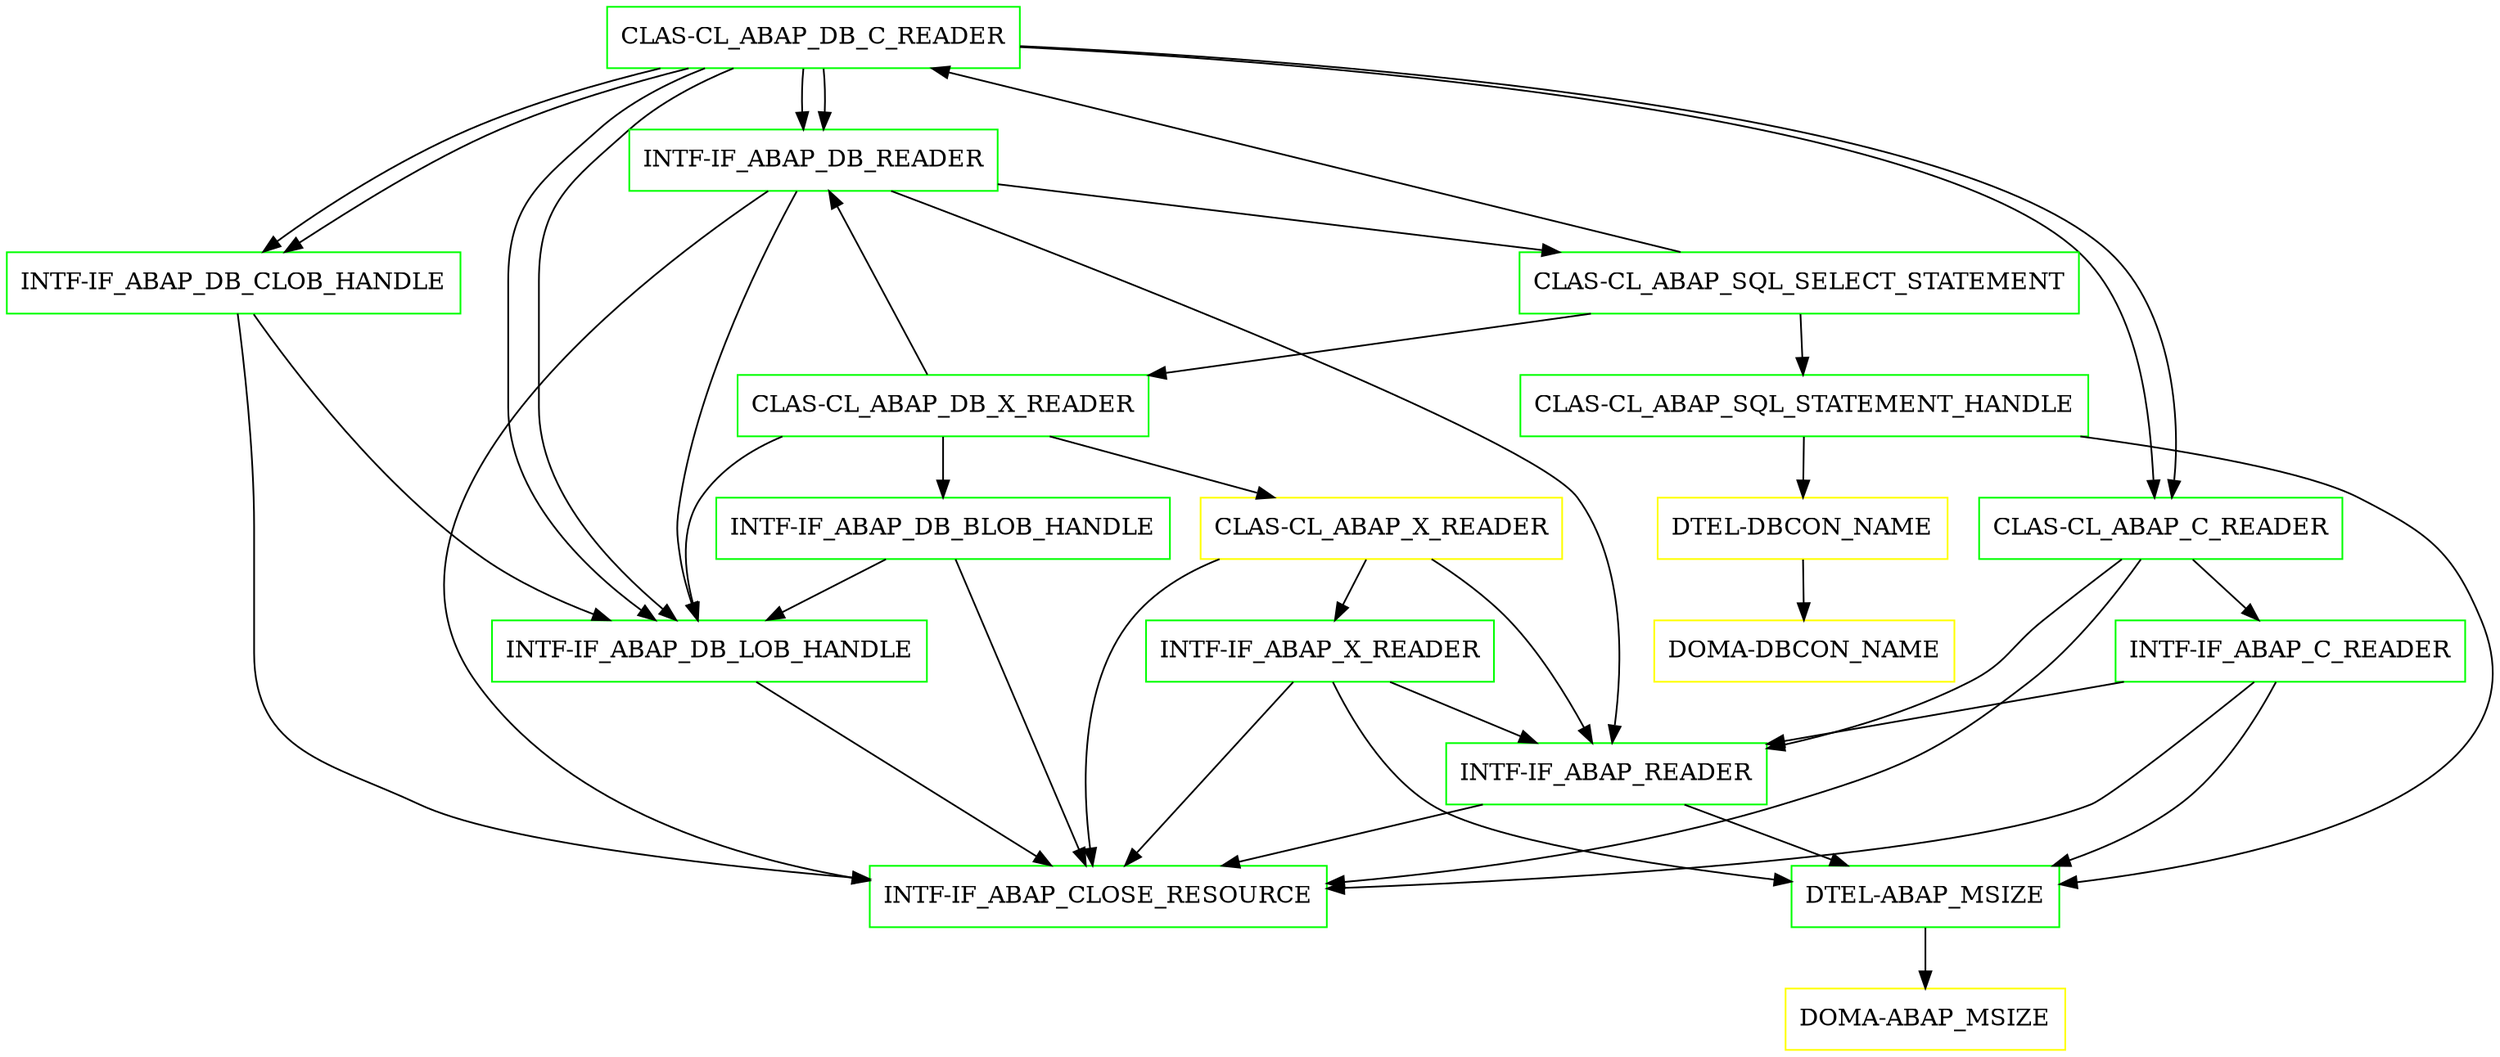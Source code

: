 digraph G {
  "CLAS-CL_ABAP_DB_C_READER" [shape=box,color=green];
  "INTF-IF_ABAP_DB_LOB_HANDLE" [shape=box,color=green,URL="./INTF_IF_ABAP_DB_LOB_HANDLE.html"];
  "INTF-IF_ABAP_CLOSE_RESOURCE" [shape=box,color=green,URL="./INTF_IF_ABAP_CLOSE_RESOURCE.html"];
  "INTF-IF_ABAP_DB_CLOB_HANDLE" [shape=box,color=green,URL="./INTF_IF_ABAP_DB_CLOB_HANDLE.html"];
  "INTF-IF_ABAP_DB_READER" [shape=box,color=green,URL="./INTF_IF_ABAP_DB_READER.html"];
  "CLAS-CL_ABAP_SQL_SELECT_STATEMENT" [shape=box,color=green,URL="./CLAS_CL_ABAP_SQL_SELECT_STATEMENT.html"];
  "CLAS-CL_ABAP_DB_X_READER" [shape=box,color=green,URL="./CLAS_CL_ABAP_DB_X_READER.html"];
  "INTF-IF_ABAP_DB_BLOB_HANDLE" [shape=box,color=green,URL="./INTF_IF_ABAP_DB_BLOB_HANDLE.html"];
  "CLAS-CL_ABAP_X_READER" [shape=box,color=yellow,URL="./CLAS_CL_ABAP_X_READER.html"];
  "INTF-IF_ABAP_X_READER" [shape=box,color=green,URL="./INTF_IF_ABAP_X_READER.html"];
  "INTF-IF_ABAP_READER" [shape=box,color=green,URL="./INTF_IF_ABAP_READER.html"];
  "DTEL-ABAP_MSIZE" [shape=box,color=green,URL="./DTEL_ABAP_MSIZE.html"];
  "DOMA-ABAP_MSIZE" [shape=box,color=yellow,URL="./DOMA_ABAP_MSIZE.html"];
  "CLAS-CL_ABAP_DB_C_READER" [shape=box,color=green,URL="./CLAS_CL_ABAP_DB_C_READER.html"];
  "CLAS-CL_ABAP_C_READER" [shape=box,color=green,URL="./CLAS_CL_ABAP_C_READER.html"];
  "INTF-IF_ABAP_C_READER" [shape=box,color=green,URL="./INTF_IF_ABAP_C_READER.html"];
  "CLAS-CL_ABAP_SQL_STATEMENT_HANDLE" [shape=box,color=green,URL="./CLAS_CL_ABAP_SQL_STATEMENT_HANDLE.html"];
  "DTEL-DBCON_NAME" [shape=box,color=yellow,URL="./DTEL_DBCON_NAME.html"];
  "DOMA-DBCON_NAME" [shape=box,color=yellow,URL="./DOMA_DBCON_NAME.html"];
  "CLAS-CL_ABAP_DB_C_READER" -> "CLAS-CL_ABAP_C_READER";
  "CLAS-CL_ABAP_DB_C_READER" -> "INTF-IF_ABAP_DB_READER";
  "CLAS-CL_ABAP_DB_C_READER" -> "INTF-IF_ABAP_DB_CLOB_HANDLE";
  "CLAS-CL_ABAP_DB_C_READER" -> "INTF-IF_ABAP_DB_LOB_HANDLE";
  "INTF-IF_ABAP_DB_LOB_HANDLE" -> "INTF-IF_ABAP_CLOSE_RESOURCE";
  "INTF-IF_ABAP_DB_CLOB_HANDLE" -> "INTF-IF_ABAP_CLOSE_RESOURCE";
  "INTF-IF_ABAP_DB_CLOB_HANDLE" -> "INTF-IF_ABAP_DB_LOB_HANDLE";
  "INTF-IF_ABAP_DB_READER" -> "INTF-IF_ABAP_CLOSE_RESOURCE";
  "INTF-IF_ABAP_DB_READER" -> "INTF-IF_ABAP_READER";
  "INTF-IF_ABAP_DB_READER" -> "CLAS-CL_ABAP_SQL_SELECT_STATEMENT";
  "INTF-IF_ABAP_DB_READER" -> "INTF-IF_ABAP_DB_LOB_HANDLE";
  "CLAS-CL_ABAP_SQL_SELECT_STATEMENT" -> "CLAS-CL_ABAP_SQL_STATEMENT_HANDLE";
  "CLAS-CL_ABAP_SQL_SELECT_STATEMENT" -> "CLAS-CL_ABAP_DB_C_READER";
  "CLAS-CL_ABAP_SQL_SELECT_STATEMENT" -> "CLAS-CL_ABAP_DB_X_READER";
  "CLAS-CL_ABAP_DB_X_READER" -> "CLAS-CL_ABAP_X_READER";
  "CLAS-CL_ABAP_DB_X_READER" -> "INTF-IF_ABAP_DB_READER";
  "CLAS-CL_ABAP_DB_X_READER" -> "INTF-IF_ABAP_DB_BLOB_HANDLE";
  "CLAS-CL_ABAP_DB_X_READER" -> "INTF-IF_ABAP_DB_LOB_HANDLE";
  "INTF-IF_ABAP_DB_BLOB_HANDLE" -> "INTF-IF_ABAP_CLOSE_RESOURCE";
  "INTF-IF_ABAP_DB_BLOB_HANDLE" -> "INTF-IF_ABAP_DB_LOB_HANDLE";
  "CLAS-CL_ABAP_X_READER" -> "INTF-IF_ABAP_CLOSE_RESOURCE";
  "CLAS-CL_ABAP_X_READER" -> "INTF-IF_ABAP_READER";
  "CLAS-CL_ABAP_X_READER" -> "INTF-IF_ABAP_X_READER";
  "INTF-IF_ABAP_X_READER" -> "DTEL-ABAP_MSIZE";
  "INTF-IF_ABAP_X_READER" -> "INTF-IF_ABAP_CLOSE_RESOURCE";
  "INTF-IF_ABAP_X_READER" -> "INTF-IF_ABAP_READER";
  "INTF-IF_ABAP_READER" -> "DTEL-ABAP_MSIZE";
  "INTF-IF_ABAP_READER" -> "INTF-IF_ABAP_CLOSE_RESOURCE";
  "DTEL-ABAP_MSIZE" -> "DOMA-ABAP_MSIZE";
  "CLAS-CL_ABAP_DB_C_READER" -> "CLAS-CL_ABAP_C_READER";
  "CLAS-CL_ABAP_DB_C_READER" -> "INTF-IF_ABAP_DB_READER";
  "CLAS-CL_ABAP_DB_C_READER" -> "INTF-IF_ABAP_DB_CLOB_HANDLE";
  "CLAS-CL_ABAP_DB_C_READER" -> "INTF-IF_ABAP_DB_LOB_HANDLE";
  "CLAS-CL_ABAP_C_READER" -> "INTF-IF_ABAP_CLOSE_RESOURCE";
  "CLAS-CL_ABAP_C_READER" -> "INTF-IF_ABAP_READER";
  "CLAS-CL_ABAP_C_READER" -> "INTF-IF_ABAP_C_READER";
  "INTF-IF_ABAP_C_READER" -> "DTEL-ABAP_MSIZE";
  "INTF-IF_ABAP_C_READER" -> "INTF-IF_ABAP_CLOSE_RESOURCE";
  "INTF-IF_ABAP_C_READER" -> "INTF-IF_ABAP_READER";
  "CLAS-CL_ABAP_SQL_STATEMENT_HANDLE" -> "DTEL-DBCON_NAME";
  "CLAS-CL_ABAP_SQL_STATEMENT_HANDLE" -> "DTEL-ABAP_MSIZE";
  "DTEL-DBCON_NAME" -> "DOMA-DBCON_NAME";
}
